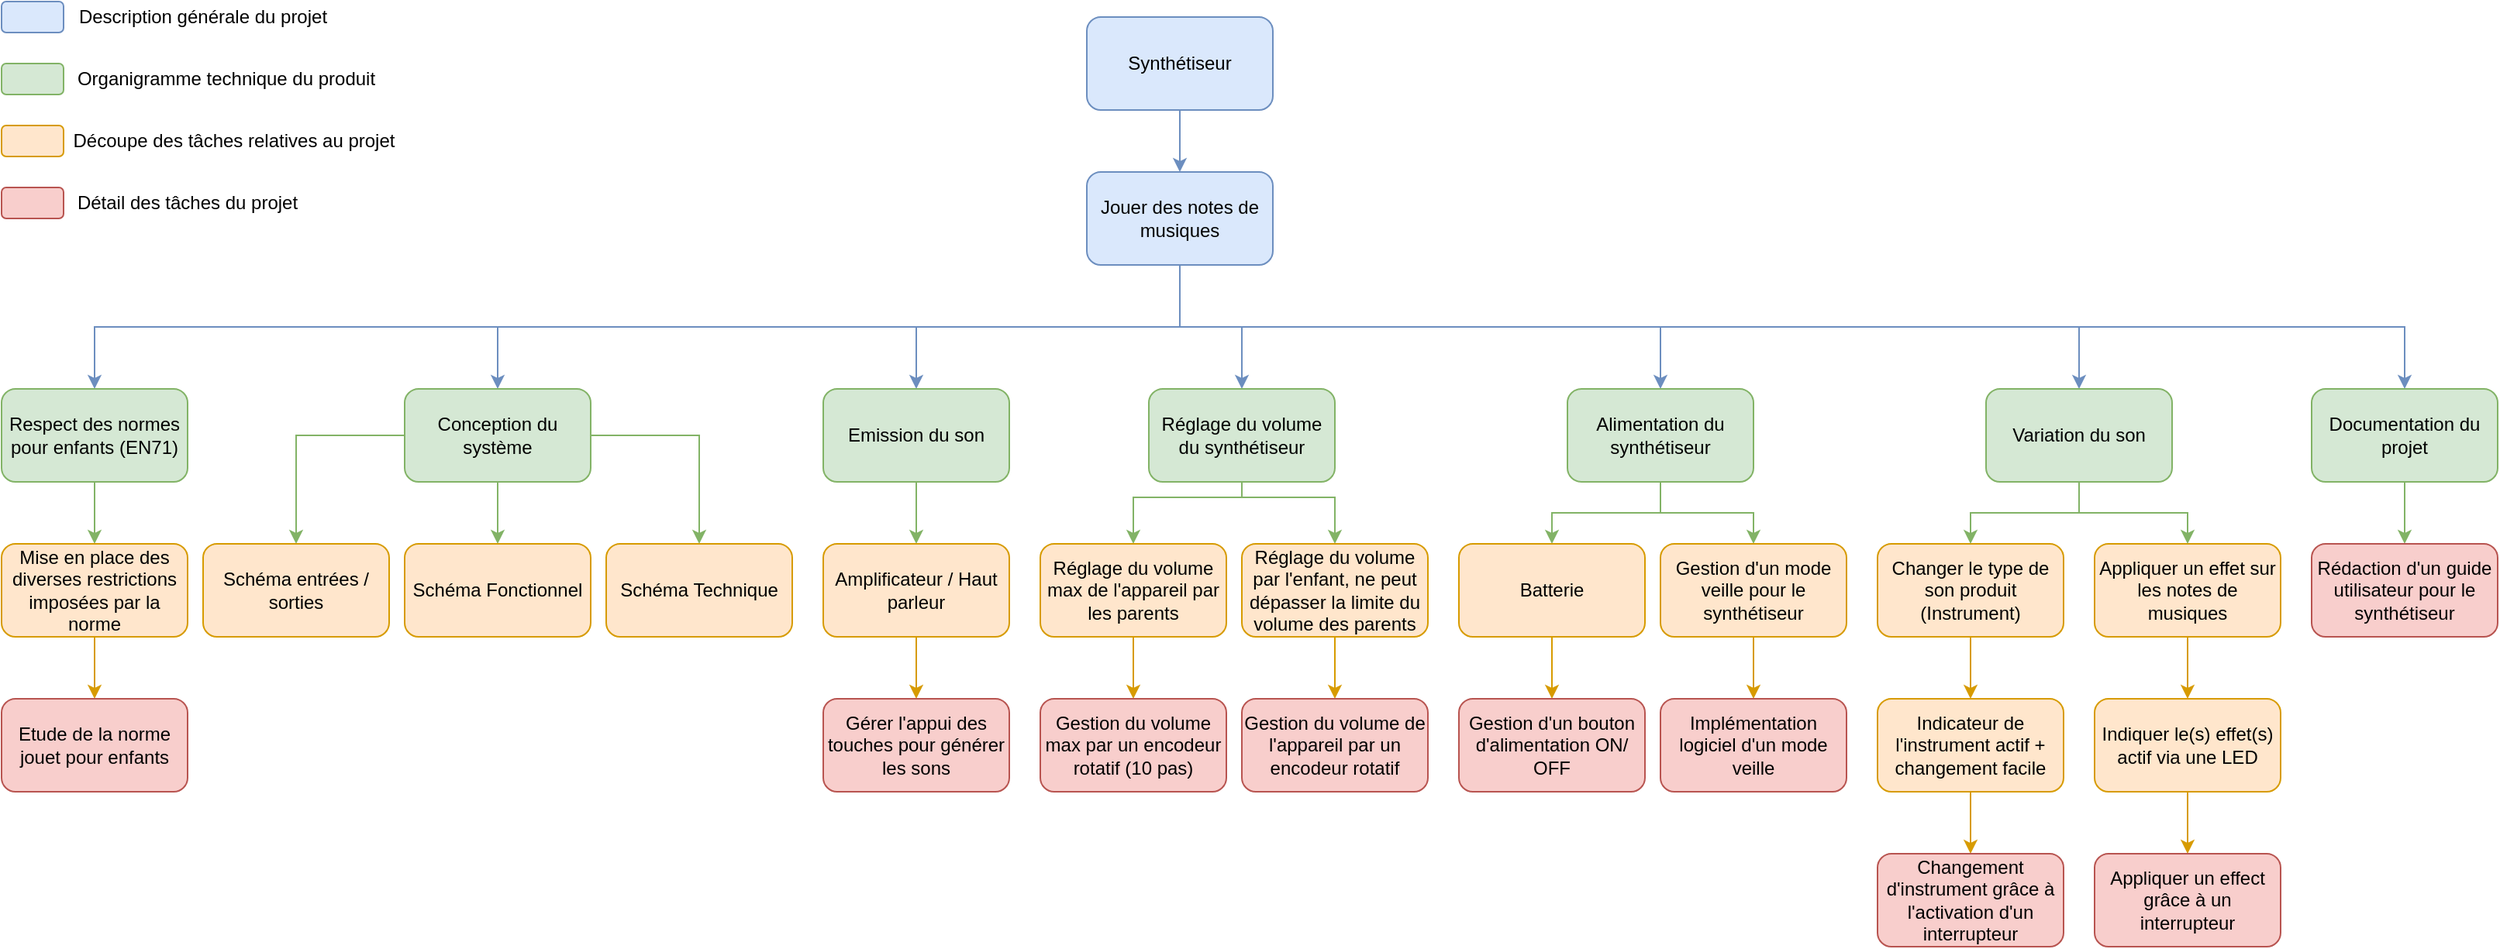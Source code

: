 <mxfile version="16.5.1" type="device"><diagram id="aJ2t8B1SxZ4HY7aCAy0N" name="Page-1"><mxGraphModel dx="1226" dy="250" grid="1" gridSize="10" guides="1" tooltips="1" connect="1" arrows="1" fold="1" page="1" pageScale="1" pageWidth="827" pageHeight="1169" math="0" shadow="0"><root><mxCell id="0"/><mxCell id="1" parent="0"/><mxCell id="Rvq-PCOcQvMjguu9a0xL-3" style="edgeStyle=orthogonalEdgeStyle;rounded=0;orthogonalLoop=1;jettySize=auto;html=1;entryX=0.5;entryY=0;entryDx=0;entryDy=0;fillColor=#dae8fc;strokeColor=#6c8ebf;" parent="1" source="Rvq-PCOcQvMjguu9a0xL-1" target="Rvq-PCOcQvMjguu9a0xL-2" edge="1"><mxGeometry relative="1" as="geometry"/></mxCell><mxCell id="Rvq-PCOcQvMjguu9a0xL-1" value="Synthétiseur" style="rounded=1;whiteSpace=wrap;html=1;fillColor=#dae8fc;strokeColor=#6c8ebf;" parent="1" vertex="1"><mxGeometry x="-100" y="30" width="120" height="60" as="geometry"/></mxCell><mxCell id="Rvq-PCOcQvMjguu9a0xL-6" style="edgeStyle=orthogonalEdgeStyle;rounded=0;orthogonalLoop=1;jettySize=auto;html=1;entryX=0.5;entryY=0;entryDx=0;entryDy=0;fillColor=#dae8fc;strokeColor=#6c8ebf;" parent="1" source="Rvq-PCOcQvMjguu9a0xL-2" target="Rvq-PCOcQvMjguu9a0xL-4" edge="1"><mxGeometry relative="1" as="geometry"><Array as="points"><mxPoint x="-40" y="230"/><mxPoint x="-480" y="230"/></Array></mxGeometry></mxCell><mxCell id="Rvq-PCOcQvMjguu9a0xL-14" style="edgeStyle=orthogonalEdgeStyle;rounded=0;orthogonalLoop=1;jettySize=auto;html=1;exitX=0.5;exitY=1;exitDx=0;exitDy=0;entryX=0.5;entryY=0;entryDx=0;entryDy=0;fillColor=#dae8fc;strokeColor=#6c8ebf;" parent="1" source="Rvq-PCOcQvMjguu9a0xL-2" target="Rvq-PCOcQvMjguu9a0xL-13" edge="1"><mxGeometry relative="1" as="geometry"/></mxCell><mxCell id="Rvq-PCOcQvMjguu9a0xL-20" style="edgeStyle=orthogonalEdgeStyle;rounded=0;orthogonalLoop=1;jettySize=auto;html=1;entryX=0.5;entryY=0;entryDx=0;entryDy=0;fillColor=#dae8fc;strokeColor=#6c8ebf;" parent="1" source="Rvq-PCOcQvMjguu9a0xL-2" target="Rvq-PCOcQvMjguu9a0xL-19" edge="1"><mxGeometry relative="1" as="geometry"/></mxCell><mxCell id="Rvq-PCOcQvMjguu9a0xL-39" style="edgeStyle=orthogonalEdgeStyle;rounded=0;orthogonalLoop=1;jettySize=auto;html=1;entryX=0.5;entryY=0;entryDx=0;entryDy=0;fillColor=#dae8fc;strokeColor=#6c8ebf;" parent="1" source="Rvq-PCOcQvMjguu9a0xL-2" target="Rvq-PCOcQvMjguu9a0xL-30" edge="1"><mxGeometry relative="1" as="geometry"><Array as="points"><mxPoint x="-40" y="230"/><mxPoint x="270" y="230"/></Array></mxGeometry></mxCell><mxCell id="Rvq-PCOcQvMjguu9a0xL-58" style="edgeStyle=orthogonalEdgeStyle;rounded=0;orthogonalLoop=1;jettySize=auto;html=1;entryX=0.5;entryY=0;entryDx=0;entryDy=0;fillColor=#dae8fc;strokeColor=#6c8ebf;" parent="1" source="Rvq-PCOcQvMjguu9a0xL-2" target="Rvq-PCOcQvMjguu9a0xL-57" edge="1"><mxGeometry relative="1" as="geometry"><Array as="points"><mxPoint x="-40" y="230"/><mxPoint x="750" y="230"/></Array></mxGeometry></mxCell><mxCell id="Ne_vWrSwUxmlogL8QYVu-1" style="edgeStyle=orthogonalEdgeStyle;rounded=0;orthogonalLoop=1;jettySize=auto;html=1;entryX=0.5;entryY=0;entryDx=0;entryDy=0;fillColor=#dae8fc;strokeColor=#6c8ebf;" parent="1" source="Rvq-PCOcQvMjguu9a0xL-2" target="Rvq-PCOcQvMjguu9a0xL-36" edge="1"><mxGeometry relative="1" as="geometry"><Array as="points"><mxPoint x="-40" y="230"/><mxPoint x="-740" y="230"/></Array></mxGeometry></mxCell><mxCell id="Ne_vWrSwUxmlogL8QYVu-3" style="edgeStyle=orthogonalEdgeStyle;rounded=0;orthogonalLoop=1;jettySize=auto;html=1;entryX=0.5;entryY=0;entryDx=0;entryDy=0;fillColor=#dae8fc;strokeColor=#6c8ebf;" parent="1" source="Rvq-PCOcQvMjguu9a0xL-2" target="Ne_vWrSwUxmlogL8QYVu-2" edge="1"><mxGeometry relative="1" as="geometry"><Array as="points"><mxPoint x="-40" y="230"/><mxPoint x="540" y="230"/></Array></mxGeometry></mxCell><mxCell id="Rvq-PCOcQvMjguu9a0xL-2" value="Jouer des notes de musiques" style="rounded=1;whiteSpace=wrap;html=1;fillColor=#dae8fc;strokeColor=#6c8ebf;" parent="1" vertex="1"><mxGeometry x="-100" y="130" width="120" height="60" as="geometry"/></mxCell><mxCell id="Rvq-PCOcQvMjguu9a0xL-8" style="edgeStyle=orthogonalEdgeStyle;rounded=0;orthogonalLoop=1;jettySize=auto;html=1;entryX=0.5;entryY=0;entryDx=0;entryDy=0;fillColor=#d5e8d4;strokeColor=#82b366;" parent="1" source="Rvq-PCOcQvMjguu9a0xL-4" target="Rvq-PCOcQvMjguu9a0xL-7" edge="1"><mxGeometry relative="1" as="geometry"/></mxCell><mxCell id="Rvq-PCOcQvMjguu9a0xL-11" style="edgeStyle=orthogonalEdgeStyle;rounded=0;orthogonalLoop=1;jettySize=auto;html=1;exitX=0.5;exitY=1;exitDx=0;exitDy=0;entryX=0.5;entryY=0;entryDx=0;entryDy=0;fillColor=#d5e8d4;strokeColor=#82b366;" parent="1" source="Rvq-PCOcQvMjguu9a0xL-4" target="Rvq-PCOcQvMjguu9a0xL-9" edge="1"><mxGeometry relative="1" as="geometry"/></mxCell><mxCell id="Rvq-PCOcQvMjguu9a0xL-12" style="edgeStyle=orthogonalEdgeStyle;rounded=0;orthogonalLoop=1;jettySize=auto;html=1;exitX=1;exitY=0.5;exitDx=0;exitDy=0;entryX=0.5;entryY=0;entryDx=0;entryDy=0;fillColor=#d5e8d4;strokeColor=#82b366;" parent="1" source="Rvq-PCOcQvMjguu9a0xL-4" target="Rvq-PCOcQvMjguu9a0xL-10" edge="1"><mxGeometry relative="1" as="geometry"/></mxCell><mxCell id="Rvq-PCOcQvMjguu9a0xL-4" value="Conception du système" style="rounded=1;whiteSpace=wrap;html=1;fillColor=#d5e8d4;strokeColor=#82b366;" parent="1" vertex="1"><mxGeometry x="-540" y="270" width="120" height="60" as="geometry"/></mxCell><mxCell id="Rvq-PCOcQvMjguu9a0xL-7" value="Schéma entrées / sorties" style="rounded=1;whiteSpace=wrap;html=1;fillColor=#ffe6cc;strokeColor=#d79b00;" parent="1" vertex="1"><mxGeometry x="-670" y="370" width="120" height="60" as="geometry"/></mxCell><mxCell id="Rvq-PCOcQvMjguu9a0xL-9" value="Schéma Fonctionnel" style="rounded=1;whiteSpace=wrap;html=1;fillColor=#ffe6cc;strokeColor=#d79b00;" parent="1" vertex="1"><mxGeometry x="-540" y="370" width="120" height="60" as="geometry"/></mxCell><mxCell id="Rvq-PCOcQvMjguu9a0xL-10" value="Schéma Technique" style="rounded=1;whiteSpace=wrap;html=1;fillColor=#ffe6cc;strokeColor=#d79b00;" parent="1" vertex="1"><mxGeometry x="-410" y="370" width="120" height="60" as="geometry"/></mxCell><mxCell id="Rvq-PCOcQvMjguu9a0xL-16" style="edgeStyle=orthogonalEdgeStyle;rounded=0;orthogonalLoop=1;jettySize=auto;html=1;entryX=0.5;entryY=0;entryDx=0;entryDy=0;fillColor=#d5e8d4;strokeColor=#82b366;" parent="1" source="Rvq-PCOcQvMjguu9a0xL-13" target="Rvq-PCOcQvMjguu9a0xL-15" edge="1"><mxGeometry relative="1" as="geometry"/></mxCell><mxCell id="Rvq-PCOcQvMjguu9a0xL-13" value="Emission du son" style="rounded=1;whiteSpace=wrap;html=1;fillColor=#d5e8d4;strokeColor=#82b366;" parent="1" vertex="1"><mxGeometry x="-270" y="270" width="120" height="60" as="geometry"/></mxCell><mxCell id="Rvq-PCOcQvMjguu9a0xL-18" style="edgeStyle=orthogonalEdgeStyle;rounded=0;orthogonalLoop=1;jettySize=auto;html=1;entryX=0.5;entryY=0;entryDx=0;entryDy=0;fillColor=#ffe6cc;strokeColor=#d79b00;" parent="1" source="Rvq-PCOcQvMjguu9a0xL-15" target="Rvq-PCOcQvMjguu9a0xL-17" edge="1"><mxGeometry relative="1" as="geometry"/></mxCell><mxCell id="Rvq-PCOcQvMjguu9a0xL-15" value="Amplificateur / Haut parleur" style="rounded=1;whiteSpace=wrap;html=1;fillColor=#ffe6cc;strokeColor=#d79b00;" parent="1" vertex="1"><mxGeometry x="-270" y="370" width="120" height="60" as="geometry"/></mxCell><mxCell id="Rvq-PCOcQvMjguu9a0xL-17" value="Gérer l'appui des touches pour générer les sons" style="rounded=1;whiteSpace=wrap;html=1;fillColor=#f8cecc;strokeColor=#b85450;" parent="1" vertex="1"><mxGeometry x="-270" y="470" width="120" height="60" as="geometry"/></mxCell><mxCell id="Rvq-PCOcQvMjguu9a0xL-24" style="edgeStyle=orthogonalEdgeStyle;rounded=0;orthogonalLoop=1;jettySize=auto;html=1;entryX=0.5;entryY=0;entryDx=0;entryDy=0;fillColor=#d5e8d4;strokeColor=#82b366;" parent="1" source="Rvq-PCOcQvMjguu9a0xL-19" target="Rvq-PCOcQvMjguu9a0xL-21" edge="1"><mxGeometry relative="1" as="geometry"><Array as="points"><mxPoint y="340"/><mxPoint x="-70" y="340"/></Array></mxGeometry></mxCell><mxCell id="Rvq-PCOcQvMjguu9a0xL-25" style="edgeStyle=orthogonalEdgeStyle;rounded=0;orthogonalLoop=1;jettySize=auto;html=1;entryX=0.5;entryY=0;entryDx=0;entryDy=0;fillColor=#d5e8d4;strokeColor=#82b366;" parent="1" source="Rvq-PCOcQvMjguu9a0xL-19" target="Rvq-PCOcQvMjguu9a0xL-22" edge="1"><mxGeometry relative="1" as="geometry"><Array as="points"><mxPoint y="340"/><mxPoint x="60" y="340"/></Array></mxGeometry></mxCell><mxCell id="Rvq-PCOcQvMjguu9a0xL-19" value="Réglage du volume du synthétiseur" style="rounded=1;whiteSpace=wrap;html=1;fillColor=#d5e8d4;strokeColor=#82b366;" parent="1" vertex="1"><mxGeometry x="-60" y="270" width="120" height="60" as="geometry"/></mxCell><mxCell id="Rvq-PCOcQvMjguu9a0xL-29" style="edgeStyle=orthogonalEdgeStyle;rounded=0;orthogonalLoop=1;jettySize=auto;html=1;fillColor=#ffe6cc;strokeColor=#d79b00;" parent="1" source="Rvq-PCOcQvMjguu9a0xL-21" target="Rvq-PCOcQvMjguu9a0xL-26" edge="1"><mxGeometry relative="1" as="geometry"/></mxCell><mxCell id="Rvq-PCOcQvMjguu9a0xL-21" value="Réglage du volume max de l'appareil par les parents" style="rounded=1;whiteSpace=wrap;html=1;fillColor=#ffe6cc;strokeColor=#d79b00;" parent="1" vertex="1"><mxGeometry x="-130" y="370" width="120" height="60" as="geometry"/></mxCell><mxCell id="Rvq-PCOcQvMjguu9a0xL-28" style="edgeStyle=orthogonalEdgeStyle;rounded=0;orthogonalLoop=1;jettySize=auto;html=1;entryX=0.5;entryY=0;entryDx=0;entryDy=0;fillColor=#ffe6cc;strokeColor=#d79b00;" parent="1" source="Rvq-PCOcQvMjguu9a0xL-22" target="Rvq-PCOcQvMjguu9a0xL-27" edge="1"><mxGeometry relative="1" as="geometry"/></mxCell><mxCell id="Rvq-PCOcQvMjguu9a0xL-22" value="Réglage du volume par l'enfant, ne peut dépasser la limite du volume des parents" style="rounded=1;whiteSpace=wrap;html=1;fillColor=#ffe6cc;strokeColor=#d79b00;" parent="1" vertex="1"><mxGeometry y="370" width="120" height="60" as="geometry"/></mxCell><mxCell id="Rvq-PCOcQvMjguu9a0xL-26" value="Gestion du volume max par un encodeur rotatif (10 pas)" style="rounded=1;whiteSpace=wrap;html=1;fillColor=#f8cecc;strokeColor=#b85450;" parent="1" vertex="1"><mxGeometry x="-130" y="470" width="120" height="60" as="geometry"/></mxCell><mxCell id="Rvq-PCOcQvMjguu9a0xL-27" value="Gestion du volume de l'appareil par un encodeur rotatif" style="rounded=1;whiteSpace=wrap;html=1;fillColor=#f8cecc;strokeColor=#b85450;" parent="1" vertex="1"><mxGeometry y="470" width="120" height="60" as="geometry"/></mxCell><mxCell id="Rvq-PCOcQvMjguu9a0xL-33" style="edgeStyle=orthogonalEdgeStyle;rounded=0;orthogonalLoop=1;jettySize=auto;html=1;entryX=0.5;entryY=0;entryDx=0;entryDy=0;fillColor=#d5e8d4;strokeColor=#82b366;" parent="1" source="Rvq-PCOcQvMjguu9a0xL-30" target="Rvq-PCOcQvMjguu9a0xL-32" edge="1"><mxGeometry relative="1" as="geometry"/></mxCell><mxCell id="Rvq-PCOcQvMjguu9a0xL-62" style="edgeStyle=orthogonalEdgeStyle;rounded=0;orthogonalLoop=1;jettySize=auto;html=1;entryX=0.5;entryY=0;entryDx=0;entryDy=0;fillColor=#d5e8d4;strokeColor=#82b366;" parent="1" source="Rvq-PCOcQvMjguu9a0xL-30" target="Rvq-PCOcQvMjguu9a0xL-61" edge="1"><mxGeometry relative="1" as="geometry"/></mxCell><mxCell id="Rvq-PCOcQvMjguu9a0xL-30" value="Alimentation du synthétiseur" style="rounded=1;whiteSpace=wrap;html=1;fillColor=#d5e8d4;strokeColor=#82b366;" parent="1" vertex="1"><mxGeometry x="210" y="270" width="120" height="60" as="geometry"/></mxCell><mxCell id="Rvq-PCOcQvMjguu9a0xL-35" style="edgeStyle=orthogonalEdgeStyle;rounded=0;orthogonalLoop=1;jettySize=auto;html=1;entryX=0.5;entryY=0;entryDx=0;entryDy=0;fillColor=#ffe6cc;strokeColor=#d79b00;" parent="1" source="Rvq-PCOcQvMjguu9a0xL-32" target="Rvq-PCOcQvMjguu9a0xL-34" edge="1"><mxGeometry relative="1" as="geometry"/></mxCell><mxCell id="Rvq-PCOcQvMjguu9a0xL-32" value="Batterie" style="rounded=1;whiteSpace=wrap;html=1;fillColor=#ffe6cc;strokeColor=#d79b00;" parent="1" vertex="1"><mxGeometry x="140" y="370" width="120" height="60" as="geometry"/></mxCell><mxCell id="Rvq-PCOcQvMjguu9a0xL-34" value="Gestion d'un bouton d'alimentation ON/ OFF" style="rounded=1;whiteSpace=wrap;html=1;fillColor=#f8cecc;strokeColor=#b85450;" parent="1" vertex="1"><mxGeometry x="140" y="470" width="120" height="60" as="geometry"/></mxCell><mxCell id="Rvq-PCOcQvMjguu9a0xL-43" style="edgeStyle=orthogonalEdgeStyle;rounded=0;orthogonalLoop=1;jettySize=auto;html=1;entryX=0.5;entryY=0;entryDx=0;entryDy=0;fillColor=#d5e8d4;strokeColor=#82b366;" parent="1" source="Rvq-PCOcQvMjguu9a0xL-36" target="Rvq-PCOcQvMjguu9a0xL-41" edge="1"><mxGeometry relative="1" as="geometry"/></mxCell><mxCell id="Rvq-PCOcQvMjguu9a0xL-36" value="Respect des normes pour enfants (EN71)" style="rounded=1;whiteSpace=wrap;html=1;fillColor=#d5e8d4;strokeColor=#82b366;" parent="1" vertex="1"><mxGeometry x="-800" y="270" width="120" height="60" as="geometry"/></mxCell><mxCell id="Rvq-PCOcQvMjguu9a0xL-44" style="edgeStyle=orthogonalEdgeStyle;rounded=0;orthogonalLoop=1;jettySize=auto;html=1;entryX=0.5;entryY=0;entryDx=0;entryDy=0;fillColor=#ffe6cc;strokeColor=#d79b00;" parent="1" source="Rvq-PCOcQvMjguu9a0xL-41" target="Rvq-PCOcQvMjguu9a0xL-42" edge="1"><mxGeometry relative="1" as="geometry"/></mxCell><mxCell id="Rvq-PCOcQvMjguu9a0xL-41" value="Mise en place des diverses restrictions imposées par la norme" style="rounded=1;whiteSpace=wrap;html=1;fillColor=#ffe6cc;strokeColor=#d79b00;" parent="1" vertex="1"><mxGeometry x="-800" y="370" width="120" height="60" as="geometry"/></mxCell><mxCell id="Rvq-PCOcQvMjguu9a0xL-42" value="Etude de la norme jouet pour enfants" style="rounded=1;whiteSpace=wrap;html=1;fillColor=#f8cecc;strokeColor=#b85450;" parent="1" vertex="1"><mxGeometry x="-800" y="470" width="120" height="60" as="geometry"/></mxCell><mxCell id="Rvq-PCOcQvMjguu9a0xL-48" style="edgeStyle=orthogonalEdgeStyle;rounded=0;orthogonalLoop=1;jettySize=auto;html=1;entryX=0.5;entryY=0;entryDx=0;entryDy=0;fillColor=#ffe6cc;strokeColor=#d79b00;" parent="1" source="Rvq-PCOcQvMjguu9a0xL-45" target="Rvq-PCOcQvMjguu9a0xL-47" edge="1"><mxGeometry relative="1" as="geometry"/></mxCell><mxCell id="Rvq-PCOcQvMjguu9a0xL-45" value="Changer le type de son produit (Instrument)" style="rounded=1;whiteSpace=wrap;html=1;fillColor=#ffe6cc;strokeColor=#d79b00;" parent="1" vertex="1"><mxGeometry x="410" y="370" width="120" height="60" as="geometry"/></mxCell><mxCell id="Rvq-PCOcQvMjguu9a0xL-50" style="edgeStyle=orthogonalEdgeStyle;rounded=0;orthogonalLoop=1;jettySize=auto;html=1;fillColor=#ffe6cc;strokeColor=#d79b00;" parent="1" source="Rvq-PCOcQvMjguu9a0xL-47" target="Rvq-PCOcQvMjguu9a0xL-49" edge="1"><mxGeometry relative="1" as="geometry"/></mxCell><mxCell id="Rvq-PCOcQvMjguu9a0xL-47" value="Indicateur de l'instrument actif + changement facile" style="rounded=1;whiteSpace=wrap;html=1;fillColor=#ffe6cc;strokeColor=#d79b00;" parent="1" vertex="1"><mxGeometry x="410" y="470" width="120" height="60" as="geometry"/></mxCell><mxCell id="Rvq-PCOcQvMjguu9a0xL-49" value="Changement d'instrument grâce à l'activation d'un interrupteur" style="rounded=1;whiteSpace=wrap;html=1;fillColor=#f8cecc;strokeColor=#b85450;" parent="1" vertex="1"><mxGeometry x="410" y="570" width="120" height="60" as="geometry"/></mxCell><mxCell id="Rvq-PCOcQvMjguu9a0xL-54" style="edgeStyle=orthogonalEdgeStyle;rounded=0;orthogonalLoop=1;jettySize=auto;html=1;entryX=0.5;entryY=0;entryDx=0;entryDy=0;fillColor=#ffe6cc;strokeColor=#d79b00;" parent="1" source="Rvq-PCOcQvMjguu9a0xL-51" target="Rvq-PCOcQvMjguu9a0xL-53" edge="1"><mxGeometry relative="1" as="geometry"/></mxCell><mxCell id="Rvq-PCOcQvMjguu9a0xL-51" value="Appliquer un effet sur les notes de musiques" style="rounded=1;whiteSpace=wrap;html=1;fillColor=#ffe6cc;strokeColor=#d79b00;" parent="1" vertex="1"><mxGeometry x="550" y="370" width="120" height="60" as="geometry"/></mxCell><mxCell id="Rvq-PCOcQvMjguu9a0xL-56" style="edgeStyle=orthogonalEdgeStyle;rounded=0;orthogonalLoop=1;jettySize=auto;html=1;entryX=0.5;entryY=0;entryDx=0;entryDy=0;fillColor=#ffe6cc;strokeColor=#d79b00;" parent="1" source="Rvq-PCOcQvMjguu9a0xL-53" target="Rvq-PCOcQvMjguu9a0xL-55" edge="1"><mxGeometry relative="1" as="geometry"/></mxCell><mxCell id="Rvq-PCOcQvMjguu9a0xL-53" value="Indiquer le(s) effet(s) actif via une LED" style="rounded=1;whiteSpace=wrap;html=1;fillColor=#ffe6cc;strokeColor=#d79b00;" parent="1" vertex="1"><mxGeometry x="550" y="470" width="120" height="60" as="geometry"/></mxCell><mxCell id="Rvq-PCOcQvMjguu9a0xL-55" value="Appliquer un effect grâce à un interrupteur" style="rounded=1;whiteSpace=wrap;html=1;fillColor=#f8cecc;strokeColor=#b85450;" parent="1" vertex="1"><mxGeometry x="550" y="570" width="120" height="60" as="geometry"/></mxCell><mxCell id="Rvq-PCOcQvMjguu9a0xL-60" style="edgeStyle=orthogonalEdgeStyle;rounded=0;orthogonalLoop=1;jettySize=auto;html=1;entryX=0.5;entryY=0;entryDx=0;entryDy=0;fillColor=#d5e8d4;strokeColor=#82b366;" parent="1" source="Rvq-PCOcQvMjguu9a0xL-57" target="Rvq-PCOcQvMjguu9a0xL-59" edge="1"><mxGeometry relative="1" as="geometry"/></mxCell><mxCell id="Rvq-PCOcQvMjguu9a0xL-57" value="Documentation du projet" style="rounded=1;whiteSpace=wrap;html=1;fillColor=#d5e8d4;strokeColor=#82b366;" parent="1" vertex="1"><mxGeometry x="690" y="270" width="120" height="60" as="geometry"/></mxCell><mxCell id="Rvq-PCOcQvMjguu9a0xL-59" value="Rédaction d'un guide utilisateur pour le synthétiseur" style="rounded=1;whiteSpace=wrap;html=1;fillColor=#f8cecc;strokeColor=#b85450;" parent="1" vertex="1"><mxGeometry x="690" y="370" width="120" height="60" as="geometry"/></mxCell><mxCell id="Rvq-PCOcQvMjguu9a0xL-64" style="edgeStyle=orthogonalEdgeStyle;rounded=0;orthogonalLoop=1;jettySize=auto;html=1;entryX=0.5;entryY=0;entryDx=0;entryDy=0;fillColor=#ffe6cc;strokeColor=#d79b00;" parent="1" source="Rvq-PCOcQvMjguu9a0xL-61" target="Rvq-PCOcQvMjguu9a0xL-63" edge="1"><mxGeometry relative="1" as="geometry"/></mxCell><mxCell id="Rvq-PCOcQvMjguu9a0xL-61" value="Gestion d'un mode veille pour le synthétiseur" style="rounded=1;whiteSpace=wrap;html=1;fillColor=#ffe6cc;strokeColor=#d79b00;" parent="1" vertex="1"><mxGeometry x="270" y="370" width="120" height="60" as="geometry"/></mxCell><mxCell id="Rvq-PCOcQvMjguu9a0xL-63" value="Implémentation logiciel d'un mode veille" style="rounded=1;whiteSpace=wrap;html=1;fillColor=#f8cecc;strokeColor=#b85450;" parent="1" vertex="1"><mxGeometry x="270" y="470" width="120" height="60" as="geometry"/></mxCell><mxCell id="Ne_vWrSwUxmlogL8QYVu-4" style="edgeStyle=orthogonalEdgeStyle;rounded=0;orthogonalLoop=1;jettySize=auto;html=1;entryX=0.5;entryY=0;entryDx=0;entryDy=0;fillColor=#d5e8d4;strokeColor=#82b366;" parent="1" source="Ne_vWrSwUxmlogL8QYVu-2" target="Rvq-PCOcQvMjguu9a0xL-45" edge="1"><mxGeometry relative="1" as="geometry"/></mxCell><mxCell id="Ne_vWrSwUxmlogL8QYVu-5" style="edgeStyle=orthogonalEdgeStyle;rounded=0;orthogonalLoop=1;jettySize=auto;html=1;entryX=0.5;entryY=0;entryDx=0;entryDy=0;fillColor=#d5e8d4;strokeColor=#82b366;" parent="1" source="Ne_vWrSwUxmlogL8QYVu-2" target="Rvq-PCOcQvMjguu9a0xL-51" edge="1"><mxGeometry relative="1" as="geometry"/></mxCell><mxCell id="Ne_vWrSwUxmlogL8QYVu-2" value="Variation du son" style="rounded=1;whiteSpace=wrap;html=1;fillColor=#d5e8d4;strokeColor=#82b366;" parent="1" vertex="1"><mxGeometry x="480" y="270" width="120" height="60" as="geometry"/></mxCell><mxCell id="FpmI9_nmxcNJj9rCR_dx-1" value="" style="rounded=1;whiteSpace=wrap;html=1;fillColor=#dae8fc;strokeColor=#6c8ebf;" vertex="1" parent="1"><mxGeometry x="-800" y="20" width="40" height="20" as="geometry"/></mxCell><mxCell id="FpmI9_nmxcNJj9rCR_dx-2" value="" style="rounded=1;whiteSpace=wrap;html=1;fillColor=#d5e8d4;strokeColor=#82b366;" vertex="1" parent="1"><mxGeometry x="-800" y="60" width="40" height="20" as="geometry"/></mxCell><mxCell id="FpmI9_nmxcNJj9rCR_dx-4" value="" style="rounded=1;whiteSpace=wrap;html=1;fillColor=#ffe6cc;strokeColor=#d79b00;" vertex="1" parent="1"><mxGeometry x="-800" y="100" width="40" height="20" as="geometry"/></mxCell><mxCell id="FpmI9_nmxcNJj9rCR_dx-5" value="" style="rounded=1;whiteSpace=wrap;html=1;fillColor=#f8cecc;strokeColor=#b85450;" vertex="1" parent="1"><mxGeometry x="-800" y="140" width="40" height="20" as="geometry"/></mxCell><mxCell id="FpmI9_nmxcNJj9rCR_dx-7" value="Description générale du projet" style="text;html=1;strokeColor=none;fillColor=none;align=center;verticalAlign=middle;whiteSpace=wrap;rounded=0;" vertex="1" parent="1"><mxGeometry x="-760" y="20" width="180" height="20" as="geometry"/></mxCell><mxCell id="FpmI9_nmxcNJj9rCR_dx-8" value="Organigramme technique du produit" style="text;html=1;strokeColor=none;fillColor=none;align=center;verticalAlign=middle;whiteSpace=wrap;rounded=0;" vertex="1" parent="1"><mxGeometry x="-760" y="60" width="210" height="20" as="geometry"/></mxCell><mxCell id="FpmI9_nmxcNJj9rCR_dx-9" value="Découpe des tâches relatives au projet" style="text;html=1;strokeColor=none;fillColor=none;align=center;verticalAlign=middle;whiteSpace=wrap;rounded=0;" vertex="1" parent="1"><mxGeometry x="-760" y="100" width="220" height="20" as="geometry"/></mxCell><mxCell id="FpmI9_nmxcNJj9rCR_dx-11" value="Détail des tâches du projet" style="text;html=1;strokeColor=none;fillColor=none;align=center;verticalAlign=middle;whiteSpace=wrap;rounded=0;" vertex="1" parent="1"><mxGeometry x="-760" y="140" width="160" height="20" as="geometry"/></mxCell></root></mxGraphModel></diagram></mxfile>
